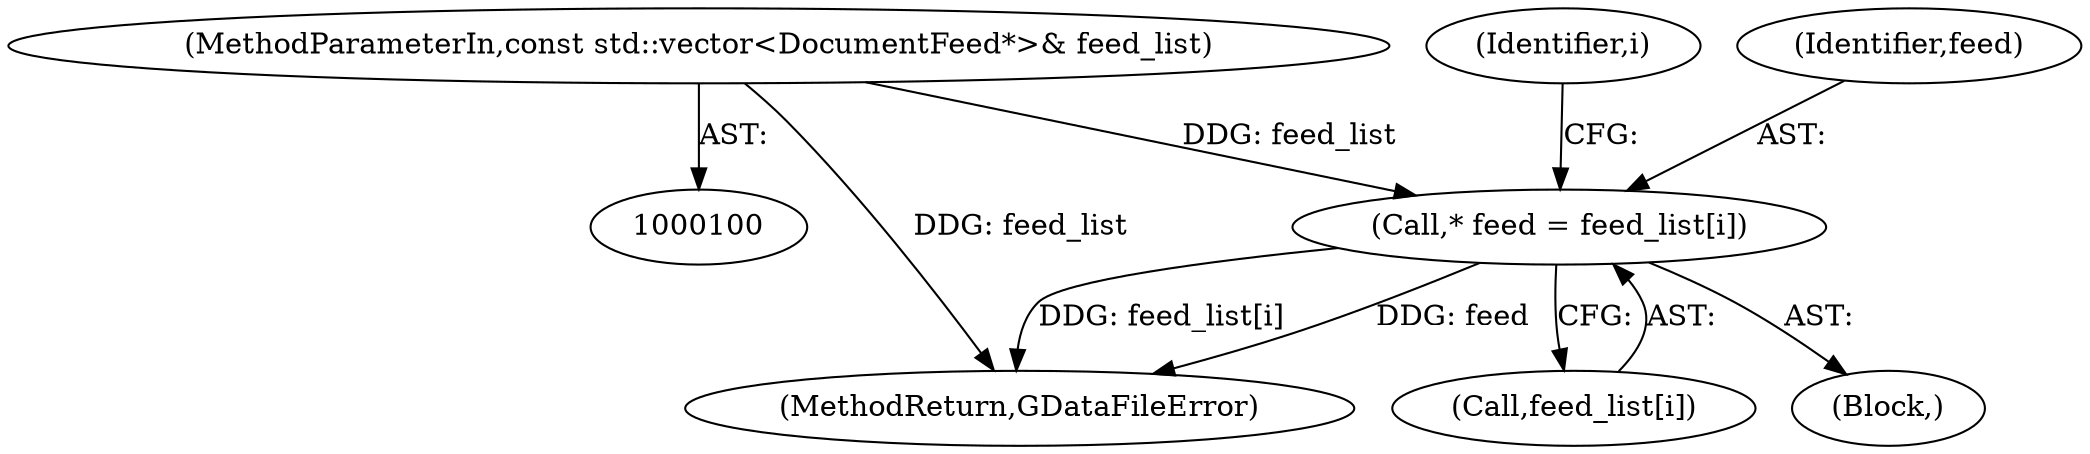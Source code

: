 digraph "0_Chrome_dd3b6fe574edad231c01c78e4647a74c38dc4178_16@array" {
"1000138" [label="(Call,* feed = feed_list[i])"];
"1000101" [label="(MethodParameterIn,const std::vector<DocumentFeed*>& feed_list)"];
"1000145" [label="(Identifier,i)"];
"1000246" [label="(MethodReturn,GDataFileError)"];
"1000140" [label="(Call,feed_list[i])"];
"1000138" [label="(Call,* feed = feed_list[i])"];
"1000139" [label="(Identifier,feed)"];
"1000136" [label="(Block,)"];
"1000101" [label="(MethodParameterIn,const std::vector<DocumentFeed*>& feed_list)"];
"1000138" -> "1000136"  [label="AST: "];
"1000138" -> "1000140"  [label="CFG: "];
"1000139" -> "1000138"  [label="AST: "];
"1000140" -> "1000138"  [label="AST: "];
"1000145" -> "1000138"  [label="CFG: "];
"1000138" -> "1000246"  [label="DDG: feed"];
"1000138" -> "1000246"  [label="DDG: feed_list[i]"];
"1000101" -> "1000138"  [label="DDG: feed_list"];
"1000101" -> "1000100"  [label="AST: "];
"1000101" -> "1000246"  [label="DDG: feed_list"];
}
